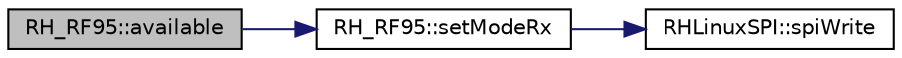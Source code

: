 digraph "RH_RF95::available"
{
 // LATEX_PDF_SIZE
  edge [fontname="Helvetica",fontsize="10",labelfontname="Helvetica",labelfontsize="10"];
  node [fontname="Helvetica",fontsize="10",shape=record];
  rankdir="LR";
  Node1 [label="RH_RF95::available",height=0.2,width=0.4,color="black", fillcolor="grey75", style="filled", fontcolor="black",tooltip=" "];
  Node1 -> Node2 [color="midnightblue",fontsize="10",style="solid",fontname="Helvetica"];
  Node2 [label="RH_RF95::setModeRx",height=0.2,width=0.4,color="black", fillcolor="white", style="filled",URL="$class_r_h___r_f95.html#ade668dcd0730fef266c8d94c7e6e7085",tooltip=" "];
  Node2 -> Node3 [color="midnightblue",fontsize="10",style="solid",fontname="Helvetica"];
  Node3 [label="RHLinuxSPI::spiWrite",height=0.2,width=0.4,color="black", fillcolor="white", style="filled",URL="$class_r_h_linux_s_p_i.html#a090235d967429bdf01b5a32132ef2d3e",tooltip=" "];
}
